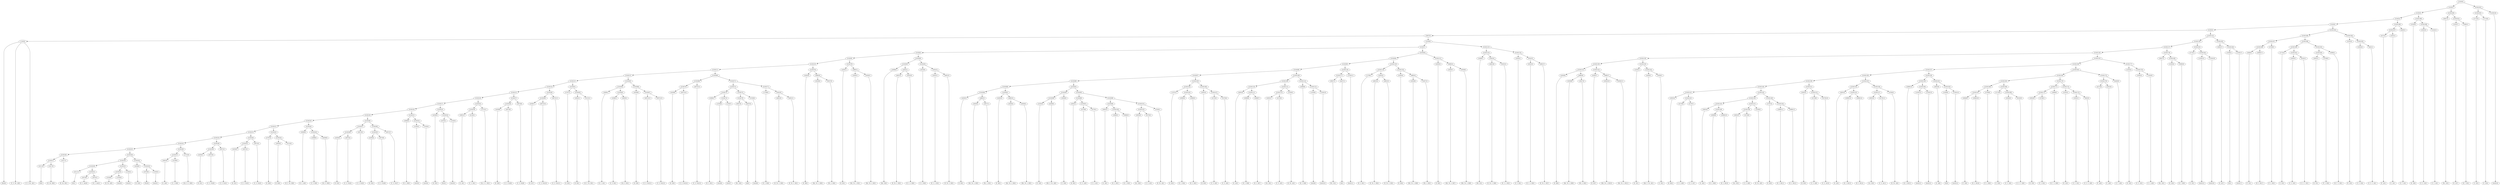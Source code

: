 digraph sample{
"L-543(0)"->"[Dis](0)"
"L-543(0)"->"[C  D  Dis  A](0)"
"L-543(0)"->"[C  D  Dis  A](1)"
"L3211(0)"->"[D](0)"
"L1817(0)"->"[D  Gis  B](0)"
"L5163(27)"->"L3211(0)"
"L5163(27)"->"L1817(0)"
"L1817(1)"->"[D  Gis  B](1)"
"L5163(26)"->"L5163(27)"
"L5163(26)"->"L1817(1)"
"L3211(1)"->"[D](1)"
"L3074(0)"->"[D  G  Ais](0)"
"L3074(1)"->"[D  G  Ais](1)"
"L5163(31)"->"L3074(0)"
"L5163(31)"->"L3074(1)"
"L5163(30)"->"L3211(1)"
"L5163(30)"->"L5163(31)"
"L2558(0)"->"[D  Fis  A](0)"
"L1350(0)"->"[rest](0)"
"L5163(33)"->"L2558(0)"
"L5163(33)"->"L1350(0)"
"L1350(1)"->"[rest](1)"
"L5163(32)"->"L5163(33)"
"L5163(32)"->"L1350(1)"
"L5163(29)"->"L5163(30)"
"L5163(29)"->"L5163(32)"
"L4358(0)"->"[D  E](0)"
"L2079(0)"->"[Fis](0)"
"L1350(2)"->"[rest](2)"
"L5163(35)"->"L2079(0)"
"L5163(35)"->"L1350(2)"
"L5163(34)"->"L4358(0)"
"L5163(34)"->"L5163(35)"
"L5163(28)"->"L5163(29)"
"L5163(28)"->"L5163(34)"
"L5163(25)"->"L5163(26)"
"L5163(25)"->"L5163(28)"
"L3655(0)"->"[G  A](0)"
"L3139(0)"->"[C  G  B](0)"
"L5163(37)"->"L3655(0)"
"L5163(37)"->"L3139(0)"
"L2722(0)"->"[Cis  D  G  B](0)"
"L5163(36)"->"L5163(37)"
"L5163(36)"->"L2722(0)"
"L5163(24)"->"L5163(25)"
"L5163(24)"->"L5163(36)"
"L4358(1)"->"[D  E](1)"
"L3673(0)"->"[C  D  Fis](0)"
"L5163(39)"->"L4358(1)"
"L5163(39)"->"L3673(0)"
"L3673(1)"->"[C  D  Fis](1)"
"L5163(38)"->"L5163(39)"
"L5163(38)"->"L3673(1)"
"L5163(23)"->"L5163(24)"
"L5163(23)"->"L5163(38)"
"L4358(2)"->"[D  E](2)"
"L3673(2)"->"[C  D  Fis](2)"
"L5163(41)"->"L4358(2)"
"L5163(41)"->"L3673(2)"
"L3673(3)"->"[C  D  Fis](3)"
"L5163(40)"->"L5163(41)"
"L5163(40)"->"L3673(3)"
"L5163(22)"->"L5163(23)"
"L5163(22)"->"L5163(40)"
"L2797(0)"->"[G  B](0)"
"L2935(0)"->"[D  B](0)"
"L3122(0)"->"[D  E  Fis  B](0)"
"L5163(43)"->"L2935(0)"
"L5163(43)"->"L3122(0)"
"L5163(42)"->"L2797(0)"
"L5163(42)"->"L5163(43)"
"L5163(21)"->"L5163(22)"
"L5163(21)"->"L5163(42)"
"L3008(0)"->"[D  G  A](0)"
"L3386(0)"->"[C  D  B](0)"
"L4039(0)"->"[Cis  D  B](0)"
"L5163(45)"->"L3386(0)"
"L5163(45)"->"L4039(0)"
"L5163(44)"->"L3008(0)"
"L5163(44)"->"L5163(45)"
"L5163(20)"->"L5163(21)"
"L5163(20)"->"L5163(44)"
"L4358(3)"->"[D  E](3)"
"L3673(4)"->"[C  D  Fis](4)"
"L5163(48)"->"L4358(3)"
"L5163(48)"->"L3673(4)"
"L3673(5)"->"[C  D  Fis](5)"
"L5163(47)"->"L5163(48)"
"L5163(47)"->"L3673(5)"
"L4358(4)"->"[D  E](4)"
"L3673(6)"->"[C  D  Fis](6)"
"L5163(50)"->"L4358(4)"
"L5163(50)"->"L3673(6)"
"L3673(7)"->"[C  D  Fis](7)"
"L5163(49)"->"L5163(50)"
"L5163(49)"->"L3673(7)"
"L5163(46)"->"L5163(47)"
"L5163(46)"->"L5163(49)"
"L5163(19)"->"L5163(20)"
"L5163(19)"->"L5163(46)"
"L2806(0)"->"[D  G  B](0)"
"L1350(3)"->"[rest](3)"
"L1350(4)"->"[rest](4)"
"L5163(52)"->"L1350(3)"
"L5163(52)"->"L1350(4)"
"L5163(51)"->"L2806(0)"
"L5163(51)"->"L5163(52)"
"L5163(18)"->"L5163(19)"
"L5163(18)"->"L5163(51)"
"L4358(5)"->"[D  E](5)"
"L2079(1)"->"[Fis](1)"
"L1350(5)"->"[rest](5)"
"L5163(54)"->"L2079(1)"
"L5163(54)"->"L1350(5)"
"L5163(53)"->"L4358(5)"
"L5163(53)"->"L5163(54)"
"L5163(17)"->"L5163(18)"
"L5163(17)"->"L5163(53)"
"L3655(1)"->"[G  A](1)"
"L3139(1)"->"[C  G  B](1)"
"L5163(56)"->"L3655(1)"
"L5163(56)"->"L3139(1)"
"L2722(1)"->"[Cis  D  G  B](1)"
"L5163(55)"->"L5163(56)"
"L5163(55)"->"L2722(1)"
"L5163(16)"->"L5163(17)"
"L5163(16)"->"L5163(55)"
"L4358(6)"->"[D  E](6)"
"L3673(8)"->"[C  D  Fis](8)"
"L5163(58)"->"L4358(6)"
"L5163(58)"->"L3673(8)"
"L3673(9)"->"[C  D  Fis](9)"
"L5163(57)"->"L5163(58)"
"L5163(57)"->"L3673(9)"
"L5163(15)"->"L5163(16)"
"L5163(15)"->"L5163(57)"
"L4358(7)"->"[D  E](7)"
"L3673(10)"->"[C  D  Fis](10)"
"L5163(60)"->"L4358(7)"
"L5163(60)"->"L3673(10)"
"L3673(11)"->"[C  D  Fis](11)"
"L5163(59)"->"L5163(60)"
"L5163(59)"->"L3673(11)"
"L5163(14)"->"L5163(15)"
"L5163(14)"->"L5163(59)"
"L2797(1)"->"[G  B](1)"
"L2935(1)"->"[D  B](1)"
"L3122(1)"->"[D  E  Fis  B](1)"
"L5163(62)"->"L2935(1)"
"L5163(62)"->"L3122(1)"
"L5163(61)"->"L2797(1)"
"L5163(61)"->"L5163(62)"
"L5163(13)"->"L5163(14)"
"L5163(13)"->"L5163(61)"
"L3008(1)"->"[D  G  A](1)"
"L3386(1)"->"[C  D  B](1)"
"L4039(1)"->"[Cis  D  B](1)"
"L5163(65)"->"L3386(1)"
"L5163(65)"->"L4039(1)"
"L5163(64)"->"L3008(1)"
"L5163(64)"->"L5163(65)"
"L4358(8)"->"[D  E](8)"
"L3673(12)"->"[C  D  Fis](12)"
"L3673(13)"->"[C  D  Fis](13)"
"L5163(67)"->"L3673(12)"
"L5163(67)"->"L3673(13)"
"L5163(66)"->"L4358(8)"
"L5163(66)"->"L5163(67)"
"L5163(63)"->"L5163(64)"
"L5163(63)"->"L5163(66)"
"L5163(12)"->"L5163(13)"
"L5163(12)"->"L5163(63)"
"L4358(9)"->"[D  E](9)"
"L3673(14)"->"[C  D  Fis](14)"
"L5163(70)"->"L4358(9)"
"L5163(70)"->"L3673(14)"
"L3673(15)"->"[C  D  Fis](15)"
"L5163(69)"->"L5163(70)"
"L5163(69)"->"L3673(15)"
"L2806(1)"->"[D  G  B](1)"
"L1350(6)"->"[rest](6)"
"L1350(7)"->"[rest](7)"
"L5163(74)"->"L1350(6)"
"L5163(74)"->"L1350(7)"
"L5163(73)"->"L2806(1)"
"L5163(73)"->"L5163(74)"
"L3947(0)"->"[Fis  G](0)"
"L4407(0)"->"[A](0)"
"L5163(76)"->"L3947(0)"
"L5163(76)"->"L4407(0)"
"L1350(8)"->"[rest](8)"
"L5163(75)"->"L5163(76)"
"L5163(75)"->"L1350(8)"
"L5163(72)"->"L5163(73)"
"L5163(72)"->"L5163(75)"
"L1706(0)"->"[E  G  B](0)"
"L4952(0)"->"[E  Fis  G  B](0)"
"L4952(1)"->"[E  Fis  G  B](1)"
"L5042(0)"->"L4952(0)"
"L5042(0)"->"L4952(1)"
"L5163(77)"->"L1706(0)"
"L5163(77)"->"L5042(0)"
"L5163(71)"->"L5163(72)"
"L5163(71)"->"L5163(77)"
"L5163(68)"->"L5163(69)"
"L5163(68)"->"L5163(71)"
"L5163(11)"->"L5163(12)"
"L5163(11)"->"L5163(68)"
"L4283(0)"->"[E  B](0)"
"L2626(0)"->"[Dis  Fis  A  B](0)"
"L2627(0)"->"[Fis  A  B](0)"
"L4665(0)"->"L2626(0)"
"L4665(0)"->"L2627(0)"
"L5163(78)"->"L4283(0)"
"L5163(78)"->"L4665(0)"
"L5163(10)"->"L5163(11)"
"L5163(10)"->"L5163(78)"
"L4283(1)"->"[E  B](1)"
"L2626(1)"->"[Dis  Fis  A  B](1)"
"L2626(2)"->"[Dis  Fis  A  B](2)"
"L4665(1)"->"L2626(1)"
"L4665(1)"->"L2626(2)"
"L5163(79)"->"L4283(1)"
"L5163(79)"->"L4665(1)"
"L5163(9)"->"L5163(10)"
"L5163(9)"->"L5163(79)"
"L4598(0)"->"[Dis  E](0)"
"L4952(2)"->"[E  Fis  G  B](2)"
"L5032(0)"->"[E  G  A  B](0)"
"L5042(1)"->"L4952(2)"
"L5042(1)"->"L5032(0)"
"L5163(81)"->"L4598(0)"
"L5163(81)"->"L5042(1)"
"L2916(0)"->"[C  E  B](0)"
"L5032(1)"->"[E  G  A  B](1)"
"L4952(3)"->"[E  Fis  G  B](3)"
"L5042(2)"->"L5032(1)"
"L5042(2)"->"L4952(3)"
"L5163(82)"->"L2916(0)"
"L5163(82)"->"L5042(2)"
"L5163(80)"->"L5163(81)"
"L5163(80)"->"L5163(82)"
"L5163(8)"->"L5163(9)"
"L5163(8)"->"L5163(80)"
"L4283(2)"->"[E  B](2)"
"L2626(3)"->"[Dis  Fis  A  B](3)"
"L2627(1)"->"[Fis  A  B](1)"
"L4665(2)"->"L2626(3)"
"L4665(2)"->"L2627(1)"
"L5163(90)"->"L4283(2)"
"L5163(90)"->"L4665(2)"
"L4283(3)"->"[E  B](3)"
"L2626(4)"->"[Dis  Fis  A  B](4)"
"L2626(5)"->"[Dis  Fis  A  B](5)"
"L4665(3)"->"L2626(4)"
"L4665(3)"->"L2626(5)"
"L5163(91)"->"L4283(3)"
"L5163(91)"->"L4665(3)"
"L5163(89)"->"L5163(90)"
"L5163(89)"->"L5163(91)"
"L2205(0)"->"[E  G](0)"
"L4438(0)"->"[Dis  E  Fis  A](0)"
"L5163(94)"->"L2205(0)"
"L5163(94)"->"L4438(0)"
"L3056(0)"->"[C  D](0)"
"L5163(93)"->"L5163(94)"
"L5163(93)"->"L3056(0)"
"L2935(2)"->"[D  B](2)"
"L3278(0)"->"[C  D  A](0)"
"L3278(1)"->"[C  D  A](1)"
"L5163(97)"->"L3278(0)"
"L5163(97)"->"L3278(1)"
"L5163(96)"->"L2935(2)"
"L5163(96)"->"L5163(97)"
"L3655(2)"->"[G  A](2)"
"L2806(2)"->"[D  G  B](2)"
"L2806(3)"->"[D  G  B](3)"
"L5163(100)"->"L2806(2)"
"L5163(100)"->"L2806(3)"
"L5163(99)"->"L3655(2)"
"L5163(99)"->"L5163(100)"
"L3933(0)"->"[Cis  D](0)"
"L3278(2)"->"[C  D  A](2)"
"L5163(102)"->"L3933(0)"
"L5163(102)"->"L3278(2)"
"L2558(1)"->"[D  Fis  A](1)"
"L5163(101)"->"L5163(102)"
"L5163(101)"->"L2558(1)"
"L5163(98)"->"L5163(99)"
"L5163(98)"->"L5163(101)"
"L5163(95)"->"L5163(96)"
"L5163(95)"->"L5163(98)"
"L5163(92)"->"L5163(93)"
"L5163(92)"->"L5163(95)"
"L5163(88)"->"L5163(89)"
"L5163(88)"->"L5163(92)"
"L2797(2)"->"[G  B](2)"
"L2806(4)"->"[D  G  B](4)"
"L2806(5)"->"[D  G  B](5)"
"L5163(105)"->"L2806(4)"
"L5163(105)"->"L2806(5)"
"L5163(104)"->"L2797(2)"
"L5163(104)"->"L5163(105)"
"L2935(3)"->"[D  B](3)"
"L3278(3)"->"[C  D  A](3)"
"L3278(4)"->"[C  D  A](4)"
"L5163(107)"->"L3278(3)"
"L5163(107)"->"L3278(4)"
"L5163(106)"->"L2935(3)"
"L5163(106)"->"L5163(107)"
"L5163(103)"->"L5163(104)"
"L5163(103)"->"L5163(106)"
"L5163(87)"->"L5163(88)"
"L5163(87)"->"L5163(103)"
"L3655(3)"->"[G  A](3)"
"L2806(6)"->"[D  G  B](6)"
"L2806(7)"->"[D  G  B](7)"
"L5163(111)"->"L2806(6)"
"L5163(111)"->"L2806(7)"
"L5163(110)"->"L3655(3)"
"L5163(110)"->"L5163(111)"
"L3933(1)"->"[Cis  D](1)"
"L3278(5)"->"[C  D  A](5)"
"L5163(113)"->"L3933(1)"
"L5163(113)"->"L3278(5)"
"L2558(2)"->"[D  Fis  A](2)"
"L5163(112)"->"L5163(113)"
"L5163(112)"->"L2558(2)"
"L5163(109)"->"L5163(110)"
"L5163(109)"->"L5163(112)"
"L2806(8)"->"[D  G  B](8)"
"L1350(9)"->"[rest](9)"
"L1350(10)"->"[rest](10)"
"L5163(115)"->"L1350(9)"
"L5163(115)"->"L1350(10)"
"L5163(114)"->"L2806(8)"
"L5163(114)"->"L5163(115)"
"L5163(108)"->"L5163(109)"
"L5163(108)"->"L5163(114)"
"L5163(86)"->"L5163(87)"
"L5163(86)"->"L5163(108)"
"L3947(1)"->"[Fis  G](1)"
"L4407(1)"->"[A](1)"
"L5163(117)"->"L3947(1)"
"L5163(117)"->"L4407(1)"
"L1350(11)"->"[rest](11)"
"L5163(116)"->"L5163(117)"
"L5163(116)"->"L1350(11)"
"L5163(85)"->"L5163(86)"
"L5163(85)"->"L5163(116)"
"L1706(1)"->"[E  G  B](1)"
"L4952(4)"->"[E  Fis  G  B](4)"
"L4952(5)"->"[E  Fis  G  B](5)"
"L5042(3)"->"L4952(4)"
"L5042(3)"->"L4952(5)"
"L5163(119)"->"L1706(1)"
"L5163(119)"->"L5042(3)"
"L4283(4)"->"[E  B](4)"
"L2626(6)"->"[Dis  Fis  A  B](6)"
"L2627(2)"->"[Fis  A  B](2)"
"L4665(4)"->"L2626(6)"
"L4665(4)"->"L2627(2)"
"L5163(120)"->"L4283(4)"
"L5163(120)"->"L4665(4)"
"L5163(118)"->"L5163(119)"
"L5163(118)"->"L5163(120)"
"L5163(84)"->"L5163(85)"
"L5163(84)"->"L5163(118)"
"L4283(5)"->"[E  B](5)"
"L2626(7)"->"[Dis  Fis  A  B](7)"
"L2626(8)"->"[Dis  Fis  A  B](8)"
"L4665(5)"->"L2626(7)"
"L4665(5)"->"L2626(8)"
"L5163(121)"->"L4283(5)"
"L5163(121)"->"L4665(5)"
"L5163(83)"->"L5163(84)"
"L5163(83)"->"L5163(121)"
"L5163(7)"->"L5163(8)"
"L5163(7)"->"L5163(83)"
"L4598(1)"->"[Dis  E](1)"
"L4952(6)"->"[E  Fis  G  B](6)"
"L5032(2)"->"[E  G  A  B](2)"
"L5042(4)"->"L4952(6)"
"L5042(4)"->"L5032(2)"
"L5163(123)"->"L4598(1)"
"L5163(123)"->"L5042(4)"
"L2916(1)"->"[C  E  B](1)"
"L5032(3)"->"[E  G  A  B](3)"
"L4952(7)"->"[E  Fis  G  B](7)"
"L5042(5)"->"L5032(3)"
"L5042(5)"->"L4952(7)"
"L5163(124)"->"L2916(1)"
"L5163(124)"->"L5042(5)"
"L5163(122)"->"L5163(123)"
"L5163(122)"->"L5163(124)"
"L5163(6)"->"L5163(7)"
"L5163(6)"->"L5163(122)"
"L5097(0)"->"L-543(0)"
"L5097(0)"->"L5163(6)"
"L4283(6)"->"[E  B](6)"
"L2626(9)"->"[Dis  Fis  A  B](9)"
"L2627(3)"->"[Fis  A  B](3)"
"L4665(6)"->"L2626(9)"
"L4665(6)"->"L2627(3)"
"L5163(131)"->"L4283(6)"
"L5163(131)"->"L4665(6)"
"L4283(7)"->"[E  B](7)"
"L2626(10)"->"[Dis  Fis  A  B](10)"
"L2626(11)"->"[Dis  Fis  A  B](11)"
"L4665(7)"->"L2626(10)"
"L4665(7)"->"L2626(11)"
"L5163(132)"->"L4283(7)"
"L5163(132)"->"L4665(7)"
"L5163(130)"->"L5163(131)"
"L5163(130)"->"L5163(132)"
"L2205(1)"->"[E  G](1)"
"L4438(1)"->"[Dis  E  Fis  A](1)"
"L3056(1)"->"[C  D](1)"
"L5163(134)"->"L4438(1)"
"L5163(134)"->"L3056(1)"
"L5163(133)"->"L2205(1)"
"L5163(133)"->"L5163(134)"
"L5163(129)"->"L5163(130)"
"L5163(129)"->"L5163(133)"
"L2935(4)"->"[D  B](4)"
"L3278(6)"->"[C  D  A](6)"
"L3278(7)"->"[C  D  A](7)"
"L5163(142)"->"L3278(6)"
"L5163(142)"->"L3278(7)"
"L5163(141)"->"L2935(4)"
"L5163(141)"->"L5163(142)"
"L3655(4)"->"[G  A](4)"
"L2806(9)"->"[D  G  B](9)"
"L2806(10)"->"[D  G  B](10)"
"L5163(146)"->"L2806(9)"
"L5163(146)"->"L2806(10)"
"L5163(145)"->"L3655(4)"
"L5163(145)"->"L5163(146)"
"L3933(2)"->"[Cis  D](2)"
"L3278(8)"->"[C  D  A](8)"
"L5163(148)"->"L3933(2)"
"L5163(148)"->"L3278(8)"
"L2558(3)"->"[D  Fis  A](3)"
"L5163(147)"->"L5163(148)"
"L5163(147)"->"L2558(3)"
"L5163(144)"->"L5163(145)"
"L5163(144)"->"L5163(147)"
"L2797(3)"->"[G  B](3)"
"L2806(11)"->"[D  G  B](11)"
"L2806(12)"->"[D  G  B](12)"
"L5163(150)"->"L2806(11)"
"L5163(150)"->"L2806(12)"
"L5163(149)"->"L2797(3)"
"L5163(149)"->"L5163(150)"
"L5163(143)"->"L5163(144)"
"L5163(143)"->"L5163(149)"
"L5163(140)"->"L5163(141)"
"L5163(140)"->"L5163(143)"
"L2935(5)"->"[D  B](5)"
"L3278(9)"->"[C  D  A](9)"
"L3278(10)"->"[C  D  A](10)"
"L5163(152)"->"L3278(9)"
"L5163(152)"->"L3278(10)"
"L5163(151)"->"L2935(5)"
"L5163(151)"->"L5163(152)"
"L5163(139)"->"L5163(140)"
"L5163(139)"->"L5163(151)"
"L3655(5)"->"[G  A](5)"
"L2806(13)"->"[D  G  B](13)"
"L2806(14)"->"[D  G  B](14)"
"L5163(155)"->"L2806(13)"
"L5163(155)"->"L2806(14)"
"L5163(154)"->"L3655(5)"
"L5163(154)"->"L5163(155)"
"L3933(3)"->"[Cis  D](3)"
"L3278(11)"->"[C  D  A](11)"
"L5163(157)"->"L3933(3)"
"L5163(157)"->"L3278(11)"
"L2558(4)"->"[D  Fis  A](4)"
"L5163(156)"->"L5163(157)"
"L5163(156)"->"L2558(4)"
"L5163(153)"->"L5163(154)"
"L5163(153)"->"L5163(156)"
"L5163(138)"->"L5163(139)"
"L5163(138)"->"L5163(153)"
"L2806(15)"->"[D  G  B](15)"
"L1350(12)"->"[rest](12)"
"L1350(13)"->"[rest](13)"
"L5163(160)"->"L1350(12)"
"L5163(160)"->"L1350(13)"
"L5163(159)"->"L2806(15)"
"L5163(159)"->"L5163(160)"
"L3655(6)"->"[G  A](6)"
"L2436(0)"->"[G](0)"
"L1350(14)"->"[rest](14)"
"L5163(162)"->"L2436(0)"
"L5163(162)"->"L1350(14)"
"L5163(161)"->"L3655(6)"
"L5163(161)"->"L5163(162)"
"L5163(158)"->"L5163(159)"
"L5163(158)"->"L5163(161)"
"L5163(137)"->"L5163(138)"
"L5163(137)"->"L5163(158)"
"L3649(0)"->"[F  G](0)"
"L2806(16)"->"[D  G  B](16)"
"L5163(167)"->"L3649(0)"
"L5163(167)"->"L2806(16)"
"L3709(0)"->"[F  G  B](0)"
"L5163(166)"->"L5163(167)"
"L5163(166)"->"L3709(0)"
"L2710(0)"->"[C  E](0)"
"L3305(0)"->"[C  E  G](0)"
"L4245(0)"->"[C  E  F  G](0)"
"L5163(169)"->"L3305(0)"
"L5163(169)"->"L4245(0)"
"L5163(168)"->"L2710(0)"
"L5163(168)"->"L5163(169)"
"L5163(165)"->"L5163(166)"
"L5163(165)"->"L5163(168)"
"L3954(0)"->"[D  F](0)"
"L3709(1)"->"[F  G  B](1)"
"L5163(172)"->"L3954(0)"
"L5163(172)"->"L3709(1)"
"L2808(0)"->"[D  F  G  B](0)"
"L5163(171)"->"L5163(172)"
"L5163(171)"->"L2808(0)"
"L2205(2)"->"[E  G](2)"
"L3305(1)"->"[C  E  G](1)"
"L942(0)"->"[C  E  G  A](0)"
"L5163(174)"->"L3305(1)"
"L5163(174)"->"L942(0)"
"L5163(173)"->"L2205(2)"
"L5163(173)"->"L5163(174)"
"L5163(170)"->"L5163(171)"
"L5163(170)"->"L5163(173)"
"L5163(164)"->"L5163(165)"
"L5163(164)"->"L5163(170)"
"L4274(0)"->"[F  A](0)"
"L3352(0)"->"[C  A](0)"
"L5163(176)"->"L4274(0)"
"L5163(176)"->"L3352(0)"
"L4400(0)"->"[C  F  A](0)"
"L5163(175)"->"L5163(176)"
"L5163(175)"->"L4400(0)"
"L5163(163)"->"L5163(164)"
"L5163(163)"->"L5163(175)"
"L5163(136)"->"L5163(137)"
"L5163(136)"->"L5163(163)"
"L2205(3)"->"[E  G](3)"
"L3305(2)"->"[C  E  G](2)"
"L1343(0)"->"[C  G  A](0)"
"L5163(178)"->"L3305(2)"
"L5163(178)"->"L1343(0)"
"L5163(177)"->"L2205(3)"
"L5163(177)"->"L5163(178)"
"L5163(135)"->"L5163(136)"
"L5163(135)"->"L5163(177)"
"L5163(128)"->"L5163(129)"
"L5163(128)"->"L5163(135)"
"L3947(2)"->"[Fis  G](2)"
"L2205(4)"->"[E  G](4)"
"L2893(0)"->"[D  F  B](0)"
"L5163(180)"->"L2205(4)"
"L5163(180)"->"L2893(0)"
"L5163(179)"->"L3947(2)"
"L5163(179)"->"L5163(180)"
"L5163(127)"->"L5163(128)"
"L5163(127)"->"L5163(179)"
"L2710(1)"->"[C  E](1)"
"L1350(15)"->"[rest](15)"
"L1350(16)"->"[rest](16)"
"L5163(182)"->"L1350(15)"
"L5163(182)"->"L1350(16)"
"L5163(181)"->"L2710(1)"
"L5163(181)"->"L5163(182)"
"L5163(126)"->"L5163(127)"
"L5163(126)"->"L5163(181)"
"L3655(7)"->"[G  A](7)"
"L2436(1)"->"[G](1)"
"L1350(17)"->"[rest](17)"
"L5163(184)"->"L2436(1)"
"L5163(184)"->"L1350(17)"
"L5163(183)"->"L3655(7)"
"L5163(183)"->"L5163(184)"
"L5163(125)"->"L5163(126)"
"L5163(125)"->"L5163(183)"
"L5163(5)"->"L5097(0)"
"L5163(5)"->"L5163(125)"
"L3649(1)"->"[F  G](1)"
"L2806(17)"->"[D  G  B](17)"
"L5163(188)"->"L3649(1)"
"L5163(188)"->"L2806(17)"
"L3709(2)"->"[F  G  B](2)"
"L5163(187)"->"L5163(188)"
"L5163(187)"->"L3709(2)"
"L2710(2)"->"[C  E](2)"
"L3305(3)"->"[C  E  G](3)"
"L4245(1)"->"[C  E  F  G](1)"
"L5163(191)"->"L3305(3)"
"L5163(191)"->"L4245(1)"
"L5163(190)"->"L2710(2)"
"L5163(190)"->"L5163(191)"
"L3954(1)"->"[D  F](1)"
"L3709(3)"->"[F  G  B](3)"
"L5163(193)"->"L3954(1)"
"L5163(193)"->"L3709(3)"
"L2808(1)"->"[D  F  G  B](1)"
"L5163(192)"->"L5163(193)"
"L5163(192)"->"L2808(1)"
"L5163(189)"->"L5163(190)"
"L5163(189)"->"L5163(192)"
"L5163(186)"->"L5163(187)"
"L5163(186)"->"L5163(189)"
"L2205(5)"->"[E  G](5)"
"L3305(4)"->"[C  E  G](4)"
"L942(1)"->"[C  E  G  A](1)"
"L5163(195)"->"L3305(4)"
"L5163(195)"->"L942(1)"
"L5163(194)"->"L2205(5)"
"L5163(194)"->"L5163(195)"
"L5163(185)"->"L5163(186)"
"L5163(185)"->"L5163(194)"
"L5163(4)"->"L5163(5)"
"L5163(4)"->"L5163(185)"
"L4274(1)"->"[F  A](1)"
"L3352(1)"->"[C  A](1)"
"L5163(197)"->"L4274(1)"
"L5163(197)"->"L3352(1)"
"L4400(1)"->"[C  F  A](1)"
"L5163(196)"->"L5163(197)"
"L5163(196)"->"L4400(1)"
"L5163(3)"->"L5163(4)"
"L5163(3)"->"L5163(196)"
"L2205(6)"->"[E  G](6)"
"L3305(5)"->"[C  E  G](5)"
"L1343(1)"->"[C  G  A](1)"
"L5163(199)"->"L3305(5)"
"L5163(199)"->"L1343(1)"
"L5163(198)"->"L2205(6)"
"L5163(198)"->"L5163(199)"
"L5163(2)"->"L5163(3)"
"L5163(2)"->"L5163(198)"
"L3947(3)"->"[Fis  G](3)"
"L2205(7)"->"[E  G](7)"
"L2893(1)"->"[D  F  B](1)"
"L5163(201)"->"L2205(7)"
"L5163(201)"->"L2893(1)"
"L5163(200)"->"L3947(3)"
"L5163(200)"->"L5163(201)"
"L5163(1)"->"L5163(2)"
"L5163(1)"->"L5163(200)"
"L2710(3)"->"[C  E](3)"
"L2710(4)"->"[C  E](4)"
"L5163(203)"->"L2710(3)"
"L5163(203)"->"L2710(4)"
"L1350(18)"->"[rest](18)"
"L5163(202)"->"L5163(203)"
"L5163(202)"->"L1350(18)"
"L5163(0)"->"L5163(1)"
"L5163(0)"->"L5163(202)"
{rank = min; "L5163(0)"}
{rank = same; "L5163(1)"; "L5163(202)";}
{rank = same; "L5163(2)"; "L5163(200)"; "L5163(203)"; "L1350(18)";}
{rank = same; "L5163(3)"; "L5163(198)"; "L3947(3)"; "L5163(201)"; "L2710(3)"; "L2710(4)";}
{rank = same; "L5163(4)"; "L5163(196)"; "L2205(6)"; "L5163(199)"; "L2205(7)"; "L2893(1)";}
{rank = same; "L5163(5)"; "L5163(185)"; "L5163(197)"; "L4400(1)"; "L3305(5)"; "L1343(1)";}
{rank = same; "L5097(0)"; "L5163(125)"; "L5163(186)"; "L5163(194)"; "L4274(1)"; "L3352(1)";}
{rank = same; "L-543(0)"; "L5163(6)"; "L5163(126)"; "L5163(183)"; "L5163(187)"; "L5163(189)"; "L2205(5)"; "L5163(195)";}
{rank = same; "L5163(7)"; "L5163(122)"; "L5163(127)"; "L5163(181)"; "L3655(7)"; "L5163(184)"; "L5163(188)"; "L3709(2)"; "L5163(190)"; "L5163(192)"; "L3305(4)"; "L942(1)";}
{rank = same; "L5163(8)"; "L5163(83)"; "L5163(123)"; "L5163(124)"; "L5163(128)"; "L5163(179)"; "L2710(1)"; "L5163(182)"; "L2436(1)"; "L1350(17)"; "L3649(1)"; "L2806(17)"; "L2710(2)"; "L5163(191)"; "L5163(193)"; "L2808(1)";}
{rank = same; "L5163(9)"; "L5163(80)"; "L5163(84)"; "L5163(121)"; "L4598(1)"; "L5042(4)"; "L2916(1)"; "L5042(5)"; "L5163(129)"; "L5163(135)"; "L3947(2)"; "L5163(180)"; "L1350(15)"; "L1350(16)"; "L3305(3)"; "L4245(1)"; "L3954(1)"; "L3709(3)";}
{rank = same; "L5163(10)"; "L5163(79)"; "L5163(81)"; "L5163(82)"; "L5163(85)"; "L5163(118)"; "L4283(5)"; "L4665(5)"; "L4952(6)"; "L5032(2)"; "L5032(3)"; "L4952(7)"; "L5163(130)"; "L5163(133)"; "L5163(136)"; "L5163(177)"; "L2205(4)"; "L2893(0)";}
{rank = same; "L5163(11)"; "L5163(78)"; "L4283(1)"; "L4665(1)"; "L4598(0)"; "L5042(1)"; "L2916(0)"; "L5042(2)"; "L5163(86)"; "L5163(116)"; "L5163(119)"; "L5163(120)"; "L2626(7)"; "L2626(8)"; "L5163(131)"; "L5163(132)"; "L2205(1)"; "L5163(134)"; "L5163(137)"; "L5163(163)"; "L2205(3)"; "L5163(178)";}
{rank = same; "L5163(12)"; "L5163(68)"; "L4283(0)"; "L4665(0)"; "L2626(1)"; "L2626(2)"; "L4952(2)"; "L5032(0)"; "L5032(1)"; "L4952(3)"; "L5163(87)"; "L5163(108)"; "L5163(117)"; "L1350(11)"; "L1706(1)"; "L5042(3)"; "L4283(4)"; "L4665(4)"; "L4283(6)"; "L4665(6)"; "L4283(7)"; "L4665(7)"; "L4438(1)"; "L3056(1)"; "L5163(138)"; "L5163(158)"; "L5163(164)"; "L5163(175)"; "L3305(2)"; "L1343(0)";}
{rank = same; "L5163(13)"; "L5163(63)"; "L5163(69)"; "L5163(71)"; "L2626(0)"; "L2627(0)"; "L5163(88)"; "L5163(103)"; "L5163(109)"; "L5163(114)"; "L3947(1)"; "L4407(1)"; "L4952(4)"; "L4952(5)"; "L2626(6)"; "L2627(2)"; "L2626(9)"; "L2627(3)"; "L2626(10)"; "L2626(11)"; "L5163(139)"; "L5163(153)"; "L5163(159)"; "L5163(161)"; "L5163(165)"; "L5163(170)"; "L5163(176)"; "L4400(0)";}
{rank = same; "L5163(14)"; "L5163(61)"; "L5163(64)"; "L5163(66)"; "L5163(70)"; "L3673(15)"; "L5163(72)"; "L5163(77)"; "L5163(89)"; "L5163(92)"; "L5163(104)"; "L5163(106)"; "L5163(110)"; "L5163(112)"; "L2806(8)"; "L5163(115)"; "L5163(140)"; "L5163(151)"; "L5163(154)"; "L5163(156)"; "L2806(15)"; "L5163(160)"; "L3655(6)"; "L5163(162)"; "L5163(166)"; "L5163(168)"; "L5163(171)"; "L5163(173)"; "L4274(0)"; "L3352(0)";}
{rank = same; "L5163(15)"; "L5163(59)"; "L2797(1)"; "L5163(62)"; "L3008(1)"; "L5163(65)"; "L4358(8)"; "L5163(67)"; "L4358(9)"; "L3673(14)"; "L5163(73)"; "L5163(75)"; "L1706(0)"; "L5042(0)"; "L5163(90)"; "L5163(91)"; "L5163(93)"; "L5163(95)"; "L2797(2)"; "L5163(105)"; "L2935(3)"; "L5163(107)"; "L3655(3)"; "L5163(111)"; "L5163(113)"; "L2558(2)"; "L1350(9)"; "L1350(10)"; "L5163(141)"; "L5163(143)"; "L2935(5)"; "L5163(152)"; "L3655(5)"; "L5163(155)"; "L5163(157)"; "L2558(4)"; "L1350(12)"; "L1350(13)"; "L2436(0)"; "L1350(14)"; "L5163(167)"; "L3709(0)"; "L2710(0)"; "L5163(169)"; "L5163(172)"; "L2808(0)"; "L2205(2)"; "L5163(174)";}
{rank = same; "L5163(16)"; "L5163(57)"; "L5163(60)"; "L3673(11)"; "L2935(1)"; "L3122(1)"; "L3386(1)"; "L4039(1)"; "L3673(12)"; "L3673(13)"; "L2806(1)"; "L5163(74)"; "L5163(76)"; "L1350(8)"; "L4952(0)"; "L4952(1)"; "L4283(2)"; "L4665(2)"; "L4283(3)"; "L4665(3)"; "L5163(94)"; "L3056(0)"; "L5163(96)"; "L5163(98)"; "L2806(4)"; "L2806(5)"; "L3278(3)"; "L3278(4)"; "L2806(6)"; "L2806(7)"; "L3933(1)"; "L3278(5)"; "L2935(4)"; "L5163(142)"; "L5163(144)"; "L5163(149)"; "L3278(9)"; "L3278(10)"; "L2806(13)"; "L2806(14)"; "L3933(3)"; "L3278(11)"; "L3649(0)"; "L2806(16)"; "L3305(0)"; "L4245(0)"; "L3954(0)"; "L3709(1)"; "L3305(1)"; "L942(0)";}
{rank = same; "L5163(17)"; "L5163(55)"; "L5163(58)"; "L3673(9)"; "L4358(7)"; "L3673(10)"; "L1350(6)"; "L1350(7)"; "L3947(0)"; "L4407(0)"; "L2626(3)"; "L2627(1)"; "L2626(4)"; "L2626(5)"; "L2205(0)"; "L4438(0)"; "L2935(2)"; "L5163(97)"; "L5163(99)"; "L5163(101)"; "L3278(6)"; "L3278(7)"; "L5163(145)"; "L5163(147)"; "L2797(3)"; "L5163(150)";}
{rank = same; "L5163(18)"; "L5163(53)"; "L5163(56)"; "L2722(1)"; "L4358(6)"; "L3673(8)"; "L3278(0)"; "L3278(1)"; "L3655(2)"; "L5163(100)"; "L5163(102)"; "L2558(1)"; "L3655(4)"; "L5163(146)"; "L5163(148)"; "L2558(3)"; "L2806(11)"; "L2806(12)";}
{rank = same; "L5163(19)"; "L5163(51)"; "L4358(5)"; "L5163(54)"; "L3655(1)"; "L3139(1)"; "L2806(2)"; "L2806(3)"; "L3933(0)"; "L3278(2)"; "L2806(9)"; "L2806(10)"; "L3933(2)"; "L3278(8)";}
{rank = same; "L5163(20)"; "L5163(46)"; "L2806(0)"; "L5163(52)"; "L2079(1)"; "L1350(5)";}
{rank = same; "L5163(21)"; "L5163(44)"; "L5163(47)"; "L5163(49)"; "L1350(3)"; "L1350(4)";}
{rank = same; "L5163(22)"; "L5163(42)"; "L3008(0)"; "L5163(45)"; "L5163(48)"; "L3673(5)"; "L5163(50)"; "L3673(7)";}
{rank = same; "L5163(23)"; "L5163(40)"; "L2797(0)"; "L5163(43)"; "L3386(0)"; "L4039(0)"; "L4358(3)"; "L3673(4)"; "L4358(4)"; "L3673(6)";}
{rank = same; "L5163(24)"; "L5163(38)"; "L5163(41)"; "L3673(3)"; "L2935(0)"; "L3122(0)";}
{rank = same; "L5163(25)"; "L5163(36)"; "L5163(39)"; "L3673(1)"; "L4358(2)"; "L3673(2)";}
{rank = same; "L5163(26)"; "L5163(28)"; "L5163(37)"; "L2722(0)"; "L4358(1)"; "L3673(0)";}
{rank = same; "L5163(27)"; "L1817(1)"; "L5163(29)"; "L5163(34)"; "L3655(0)"; "L3139(0)";}
{rank = same; "L3211(0)"; "L1817(0)"; "L5163(30)"; "L5163(32)"; "L4358(0)"; "L5163(35)";}
{rank = same; "L3211(1)"; "L5163(31)"; "L5163(33)"; "L1350(1)"; "L2079(0)"; "L1350(2)";}
{rank = same; "L3074(0)"; "L3074(1)"; "L2558(0)"; "L1350(0)";}
{rank = max; "[A](0)"; "[A](1)"; "[C  A](0)"; "[C  A](1)"; "[C  D  A](0)"; "[C  D  A](1)"; "[C  D  A](10)"; "[C  D  A](11)"; "[C  D  A](2)"; "[C  D  A](3)"; "[C  D  A](4)"; "[C  D  A](5)"; "[C  D  A](6)"; "[C  D  A](7)"; "[C  D  A](8)"; "[C  D  A](9)"; "[C  D  B](0)"; "[C  D  B](1)"; "[C  D  Dis  A](0)"; "[C  D  Dis  A](1)"; "[C  D  Fis](0)"; "[C  D  Fis](1)"; "[C  D  Fis](10)"; "[C  D  Fis](11)"; "[C  D  Fis](12)"; "[C  D  Fis](13)"; "[C  D  Fis](14)"; "[C  D  Fis](15)"; "[C  D  Fis](2)"; "[C  D  Fis](3)"; "[C  D  Fis](4)"; "[C  D  Fis](5)"; "[C  D  Fis](6)"; "[C  D  Fis](7)"; "[C  D  Fis](8)"; "[C  D  Fis](9)"; "[C  D](0)"; "[C  D](1)"; "[C  E  B](0)"; "[C  E  B](1)"; "[C  E  F  G](0)"; "[C  E  F  G](1)"; "[C  E  G  A](0)"; "[C  E  G  A](1)"; "[C  E  G](0)"; "[C  E  G](1)"; "[C  E  G](2)"; "[C  E  G](3)"; "[C  E  G](4)"; "[C  E  G](5)"; "[C  E](0)"; "[C  E](1)"; "[C  E](2)"; "[C  E](3)"; "[C  E](4)"; "[C  F  A](0)"; "[C  F  A](1)"; "[C  G  A](0)"; "[C  G  A](1)"; "[C  G  B](0)"; "[C  G  B](1)"; "[Cis  D  B](0)"; "[Cis  D  B](1)"; "[Cis  D  G  B](0)"; "[Cis  D  G  B](1)"; "[Cis  D](0)"; "[Cis  D](1)"; "[Cis  D](2)"; "[Cis  D](3)"; "[D  B](0)"; "[D  B](1)"; "[D  B](2)"; "[D  B](3)"; "[D  B](4)"; "[D  B](5)"; "[D  E  Fis  B](0)"; "[D  E  Fis  B](1)"; "[D  E](0)"; "[D  E](1)"; "[D  E](2)"; "[D  E](3)"; "[D  E](4)"; "[D  E](5)"; "[D  E](6)"; "[D  E](7)"; "[D  E](8)"; "[D  E](9)"; "[D  F  B](0)"; "[D  F  B](1)"; "[D  F  G  B](0)"; "[D  F  G  B](1)"; "[D  F](0)"; "[D  F](1)"; "[D  Fis  A](0)"; "[D  Fis  A](1)"; "[D  Fis  A](2)"; "[D  Fis  A](3)"; "[D  Fis  A](4)"; "[D  G  A](0)"; "[D  G  A](1)"; "[D  G  Ais](0)"; "[D  G  Ais](1)"; "[D  G  B](0)"; "[D  G  B](1)"; "[D  G  B](10)"; "[D  G  B](11)"; "[D  G  B](12)"; "[D  G  B](13)"; "[D  G  B](14)"; "[D  G  B](15)"; "[D  G  B](16)"; "[D  G  B](17)"; "[D  G  B](2)"; "[D  G  B](3)"; "[D  G  B](4)"; "[D  G  B](5)"; "[D  G  B](6)"; "[D  G  B](7)"; "[D  G  B](8)"; "[D  G  B](9)"; "[D  Gis  B](0)"; "[D  Gis  B](1)"; "[D](0)"; "[D](1)"; "[Dis  E  Fis  A](0)"; "[Dis  E  Fis  A](1)"; "[Dis  E](0)"; "[Dis  E](1)"; "[Dis  Fis  A  B](0)"; "[Dis  Fis  A  B](1)"; "[Dis  Fis  A  B](10)"; "[Dis  Fis  A  B](11)"; "[Dis  Fis  A  B](2)"; "[Dis  Fis  A  B](3)"; "[Dis  Fis  A  B](4)"; "[Dis  Fis  A  B](5)"; "[Dis  Fis  A  B](6)"; "[Dis  Fis  A  B](7)"; "[Dis  Fis  A  B](8)"; "[Dis  Fis  A  B](9)"; "[Dis](0)"; "[E  B](0)"; "[E  B](1)"; "[E  B](2)"; "[E  B](3)"; "[E  B](4)"; "[E  B](5)"; "[E  B](6)"; "[E  B](7)"; "[E  Fis  G  B](0)"; "[E  Fis  G  B](1)"; "[E  Fis  G  B](2)"; "[E  Fis  G  B](3)"; "[E  Fis  G  B](4)"; "[E  Fis  G  B](5)"; "[E  Fis  G  B](6)"; "[E  Fis  G  B](7)"; "[E  G  A  B](0)"; "[E  G  A  B](1)"; "[E  G  A  B](2)"; "[E  G  A  B](3)"; "[E  G  B](0)"; "[E  G  B](1)"; "[E  G](0)"; "[E  G](1)"; "[E  G](2)"; "[E  G](3)"; "[E  G](4)"; "[E  G](5)"; "[E  G](6)"; "[E  G](7)"; "[F  A](0)"; "[F  A](1)"; "[F  G  B](0)"; "[F  G  B](1)"; "[F  G  B](2)"; "[F  G  B](3)"; "[F  G](0)"; "[F  G](1)"; "[Fis  A  B](0)"; "[Fis  A  B](1)"; "[Fis  A  B](2)"; "[Fis  A  B](3)"; "[Fis  G](0)"; "[Fis  G](1)"; "[Fis  G](2)"; "[Fis  G](3)"; "[Fis](0)"; "[Fis](1)"; "[G  A](0)"; "[G  A](1)"; "[G  A](2)"; "[G  A](3)"; "[G  A](4)"; "[G  A](5)"; "[G  A](6)"; "[G  A](7)"; "[G  B](0)"; "[G  B](1)"; "[G  B](2)"; "[G  B](3)"; "[G](0)"; "[G](1)"; "[rest](0)"; "[rest](1)"; "[rest](10)"; "[rest](11)"; "[rest](12)"; "[rest](13)"; "[rest](14)"; "[rest](15)"; "[rest](16)"; "[rest](17)"; "[rest](18)"; "[rest](2)"; "[rest](3)"; "[rest](4)"; "[rest](5)"; "[rest](6)"; "[rest](7)"; "[rest](8)"; "[rest](9)";}
}